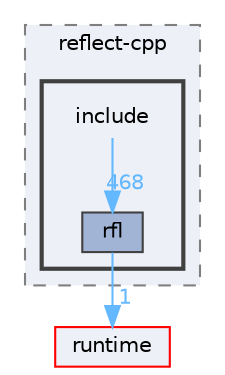 digraph "external/reflect-cpp/include"
{
 // LATEX_PDF_SIZE
  bgcolor="transparent";
  edge [fontname=Helvetica,fontsize=10,labelfontname=Helvetica,labelfontsize=10];
  node [fontname=Helvetica,fontsize=10,shape=box,height=0.2,width=0.4];
  compound=true
  subgraph clusterdir_ec22af54b9d0dc12688f514bfd105c6b {
    graph [ bgcolor="#edf0f7", pencolor="grey50", label="reflect-cpp", fontname=Helvetica,fontsize=10 style="filled,dashed", URL="dir_ec22af54b9d0dc12688f514bfd105c6b.html",tooltip=""]
  subgraph clusterdir_52db5b9842da2a9d3126408803d2a092 {
    graph [ bgcolor="#edf0f7", pencolor="grey25", label="", fontname=Helvetica,fontsize=10 style="filled,bold", URL="dir_52db5b9842da2a9d3126408803d2a092.html",tooltip=""]
    dir_52db5b9842da2a9d3126408803d2a092 [shape=plaintext, label="include"];
  dir_a1c21b4173a2351390497ddcc1ae545f [label="rfl", fillcolor="#a2b4d6", color="grey25", style="filled", URL="dir_a1c21b4173a2351390497ddcc1ae545f.html",tooltip=""];
  }
  }
  dir_cb031e414f281a658b23dddb30bb9d2c [label="runtime", fillcolor="#edf0f7", color="red", style="filled", URL="dir_cb031e414f281a658b23dddb30bb9d2c.html",tooltip=""];
  dir_52db5b9842da2a9d3126408803d2a092->dir_a1c21b4173a2351390497ddcc1ae545f [headlabel="468", labeldistance=1.5 headhref="dir_000385_000610.html" href="dir_000385_000610.html" color="steelblue1" fontcolor="steelblue1"];
  dir_a1c21b4173a2351390497ddcc1ae545f->dir_cb031e414f281a658b23dddb30bb9d2c [headlabel="1", labeldistance=1.5 headhref="dir_000610_000628.html" href="dir_000610_000628.html" color="steelblue1" fontcolor="steelblue1"];
}
